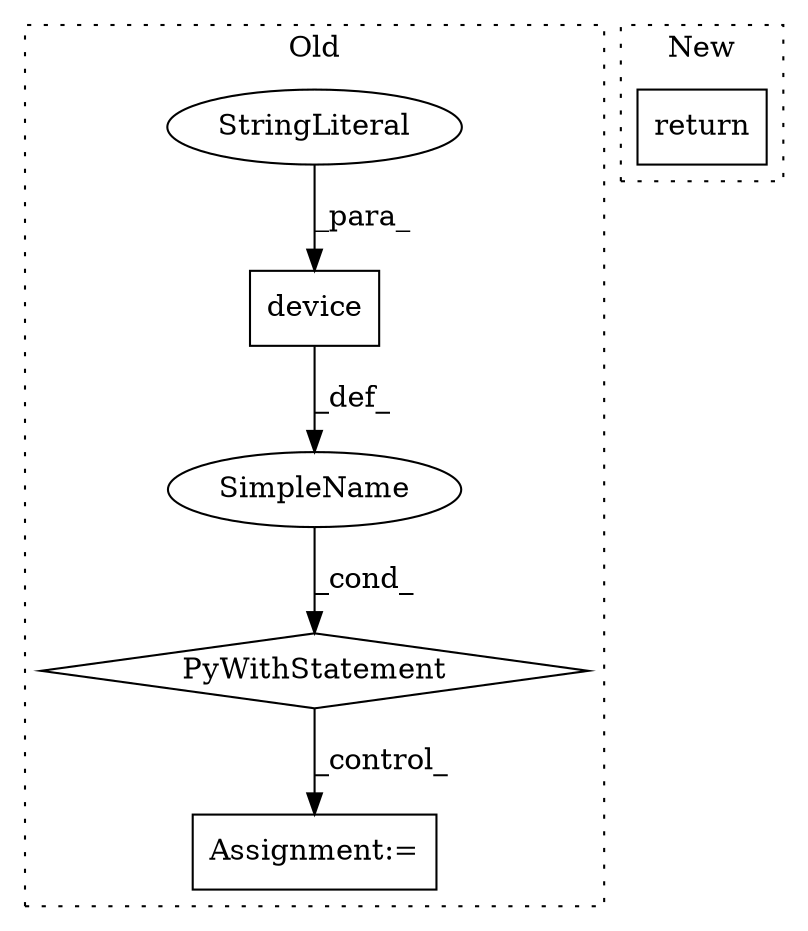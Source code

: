 digraph G {
subgraph cluster0 {
1 [label="device" a="32" s="4357,4372" l="7,1" shape="box"];
3 [label="PyWithStatement" a="104" s="4336,4373" l="10,2" shape="diamond"];
4 [label="SimpleName" a="42" s="" l="" shape="ellipse"];
5 [label="Assignment:=" a="7" s="4383,4524" l="71,2" shape="box"];
6 [label="StringLiteral" a="45" s="4364" l="8" shape="ellipse"];
label = "Old";
style="dotted";
}
subgraph cluster1 {
2 [label="return" a="41" s="4519" l="7" shape="box"];
label = "New";
style="dotted";
}
1 -> 4 [label="_def_"];
3 -> 5 [label="_control_"];
4 -> 3 [label="_cond_"];
6 -> 1 [label="_para_"];
}